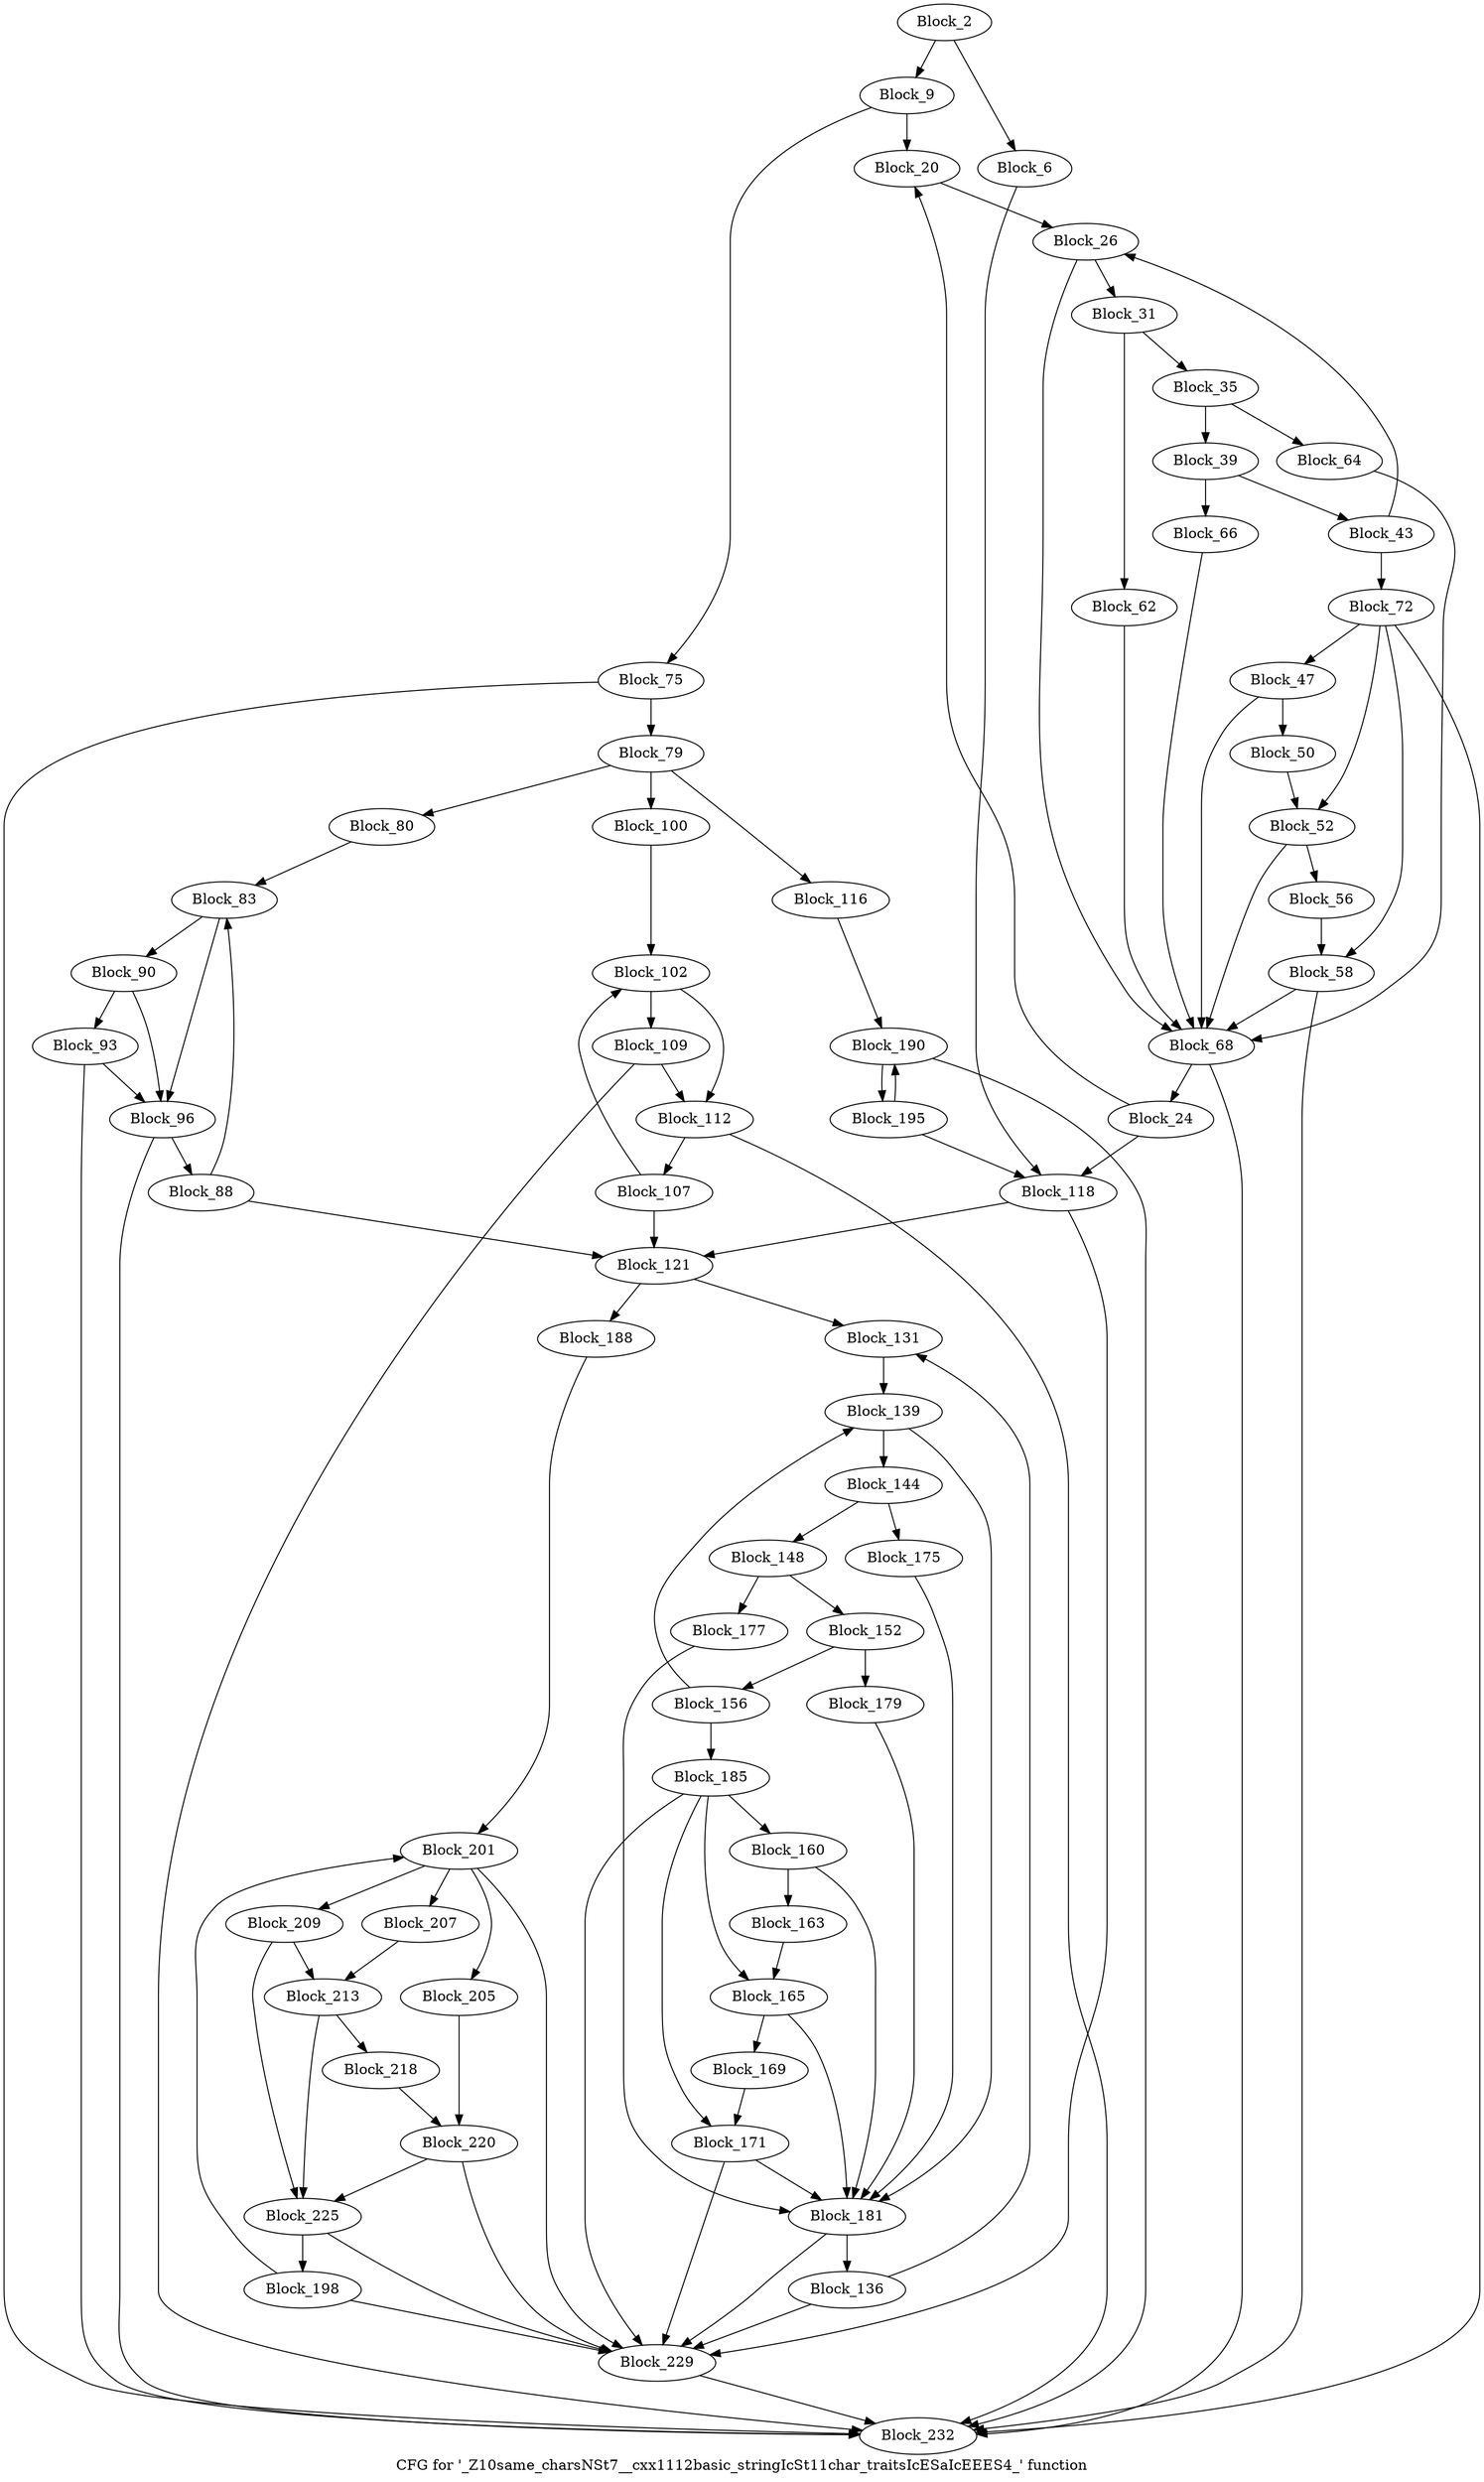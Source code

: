 digraph "CFG for '_Z10same_charsNSt7__cxx1112basic_stringIcSt11char_traitsIcESaIcEEES4_' function" {
	label="CFG for '_Z10same_charsNSt7__cxx1112basic_stringIcSt11char_traitsIcESaIcEEES4_' function";

	block_2 [label="Block_2"];
	block_2:s0 -> block_6;
	block_2:s1 -> block_9;
	block_6 [label="Block_6"];
	block_6 -> block_118;
	block_9 [label="Block_9"];
	block_9:s0 -> block_20;
	block_9:s1 -> block_75;
	block_20 [label="Block_20"];
	block_20 -> block_26;
	block_24 [label="Block_24"];
	block_24:s0 -> block_118;
	block_24:s1 -> block_20;
	block_26 [label="Block_26"];
	block_26:s0 -> block_68;
	block_26:s1 -> block_31;
	block_31 [label="Block_31"];
	block_31:s0 -> block_62;
	block_31:s1 -> block_35;
	block_35 [label="Block_35"];
	block_35:s0 -> block_64;
	block_35:s1 -> block_39;
	block_39 [label="Block_39"];
	block_39:s0 -> block_66;
	block_39:s1 -> block_43;
	block_43 [label="Block_43"];
	block_43:s0 -> block_26;
	block_43:s1 -> block_72;
	block_47 [label="Block_47"];
	block_47:s0 -> block_68;
	block_47:s1 -> block_50;
	block_50 [label="Block_50"];
	block_50 -> block_52;
	block_52 [label="Block_52"];
	block_52:s0 -> block_68;
	block_52:s1 -> block_56;
	block_56 [label="Block_56"];
	block_56 -> block_58;
	block_58 [label="Block_58"];
	block_58:s0 -> block_68;
	block_58:s1 -> block_232;
	block_62 [label="Block_62"];
	block_62 -> block_68;
	block_64 [label="Block_64"];
	block_64 -> block_68;
	block_66 [label="Block_66"];
	block_66 -> block_68;
	block_68 [label="Block_68"];
	block_68:s0 -> block_232;
	block_68:s1 -> block_24;
	block_72 [label="Block_72"];
	block_72:s0 -> block_232;
	block_72:s1 -> block_47;
	block_72:s2 -> block_52;
	block_72:s3 -> block_58;
	block_75 [label="Block_75"];
	block_75:s0 -> block_79;
	block_75:s1 -> block_232;
	block_79 [label="Block_79"];
	block_79:s0 -> block_116;
	block_79:s1 -> block_80;
	block_79:s2 -> block_100;
	block_80 [label="Block_80"];
	block_80 -> block_83;
	block_83 [label="Block_83"];
	block_83:s0 -> block_96;
	block_83:s1 -> block_90;
	block_88 [label="Block_88"];
	block_88:s0 -> block_121;
	block_88:s1 -> block_83;
	block_90 [label="Block_90"];
	block_90:s0 -> block_96;
	block_90:s1 -> block_93;
	block_93 [label="Block_93"];
	block_93:s0 -> block_96;
	block_93:s1 -> block_232;
	block_96 [label="Block_96"];
	block_96:s0 -> block_232;
	block_96:s1 -> block_88;
	block_100 [label="Block_100"];
	block_100 -> block_102;
	block_102 [label="Block_102"];
	block_102:s0 -> block_112;
	block_102:s1 -> block_109;
	block_107 [label="Block_107"];
	block_107:s0 -> block_121;
	block_107:s1 -> block_102;
	block_109 [label="Block_109"];
	block_109:s0 -> block_112;
	block_109:s1 -> block_232;
	block_112 [label="Block_112"];
	block_112:s0 -> block_232;
	block_112:s1 -> block_107;
	block_116 [label="Block_116"];
	block_116 -> block_190;
	block_118 [label="Block_118"];
	block_118:s0 -> block_229;
	block_118:s1 -> block_121;
	block_121 [label="Block_121"];
	block_121:s0 -> block_131;
	block_121:s1 -> block_188;
	block_131 [label="Block_131"];
	block_131 -> block_139;
	block_136 [label="Block_136"];
	block_136:s0 -> block_229;
	block_136:s1 -> block_131;
	block_139 [label="Block_139"];
	block_139:s0 -> block_181;
	block_139:s1 -> block_144;
	block_144 [label="Block_144"];
	block_144:s0 -> block_175;
	block_144:s1 -> block_148;
	block_148 [label="Block_148"];
	block_148:s0 -> block_177;
	block_148:s1 -> block_152;
	block_152 [label="Block_152"];
	block_152:s0 -> block_179;
	block_152:s1 -> block_156;
	block_156 [label="Block_156"];
	block_156:s0 -> block_139;
	block_156:s1 -> block_185;
	block_160 [label="Block_160"];
	block_160:s0 -> block_181;
	block_160:s1 -> block_163;
	block_163 [label="Block_163"];
	block_163 -> block_165;
	block_165 [label="Block_165"];
	block_165:s0 -> block_181;
	block_165:s1 -> block_169;
	block_169 [label="Block_169"];
	block_169 -> block_171;
	block_171 [label="Block_171"];
	block_171:s0 -> block_181;
	block_171:s1 -> block_229;
	block_175 [label="Block_175"];
	block_175 -> block_181;
	block_177 [label="Block_177"];
	block_177 -> block_181;
	block_179 [label="Block_179"];
	block_179 -> block_181;
	block_181 [label="Block_181"];
	block_181:s0 -> block_229;
	block_181:s1 -> block_136;
	block_185 [label="Block_185"];
	block_185:s0 -> block_229;
	block_185:s1 -> block_160;
	block_185:s2 -> block_165;
	block_185:s3 -> block_171;
	block_188 [label="Block_188"];
	block_188 -> block_201;
	block_190 [label="Block_190"];
	block_190:s0 -> block_195;
	block_190:s1 -> block_232;
	block_195 [label="Block_195"];
	block_195:s0 -> block_118;
	block_195:s1 -> block_190;
	block_198 [label="Block_198"];
	block_198:s0 -> block_229;
	block_198:s1 -> block_201;
	block_201 [label="Block_201"];
	block_201:s0 -> block_229;
	block_201:s1 -> block_209;
	block_201:s2 -> block_207;
	block_201:s3 -> block_205;
	block_205 [label="Block_205"];
	block_205 -> block_220;
	block_207 [label="Block_207"];
	block_207 -> block_213;
	block_209 [label="Block_209"];
	block_209:s0 -> block_225;
	block_209:s1 -> block_213;
	block_213 [label="Block_213"];
	block_213:s0 -> block_225;
	block_213:s1 -> block_218;
	block_218 [label="Block_218"];
	block_218 -> block_220;
	block_220 [label="Block_220"];
	block_220:s0 -> block_225;
	block_220:s1 -> block_229;
	block_225 [label="Block_225"];
	block_225:s0 -> block_229;
	block_225:s1 -> block_198;
	block_229 [label="Block_229"];
	block_229 -> block_232;
	block_232 [label="Block_232"];
}
